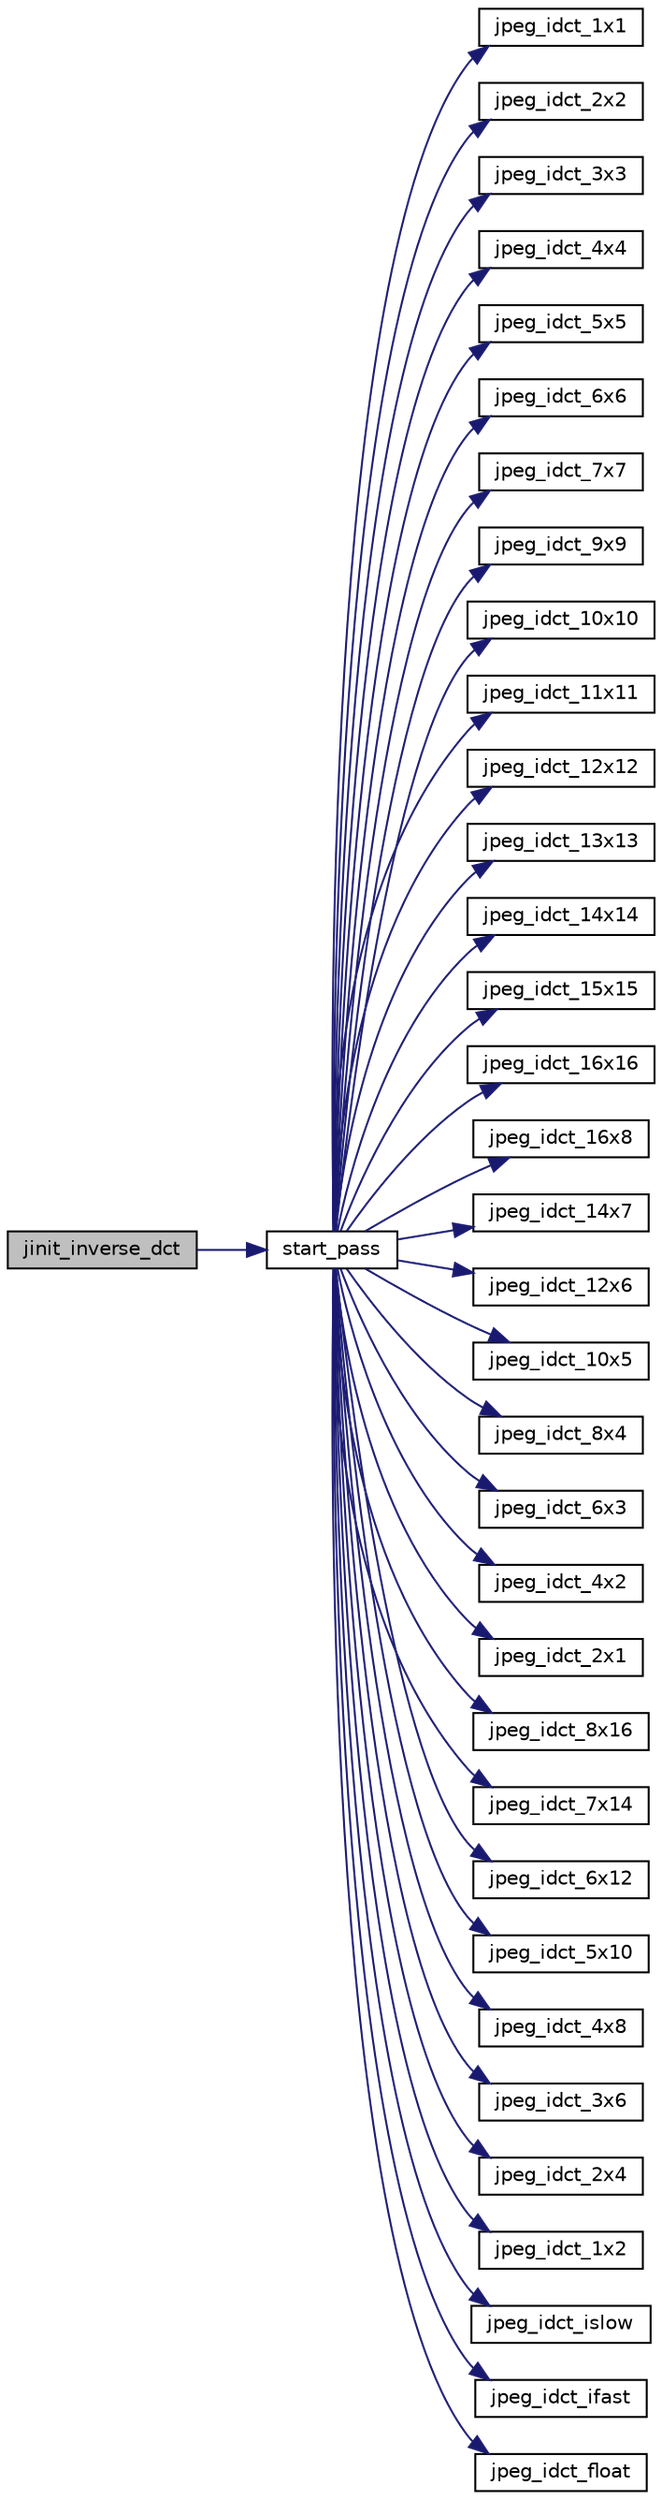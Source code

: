 digraph "jinit_inverse_dct"
{
 // LATEX_PDF_SIZE
  bgcolor="transparent";
  edge [fontname="Helvetica",fontsize="10",labelfontname="Helvetica",labelfontsize="10"];
  node [fontname="Helvetica",fontsize="10",shape=record];
  rankdir="LR";
  Node0 [label="jinit_inverse_dct",height=0.2,width=0.4,color="black", fillcolor="grey75", style="filled", fontcolor="black",tooltip=" "];
  Node0 -> Node1 [color="midnightblue",fontsize="10",style="solid",fontname="Helvetica"];
  Node1 [label="start_pass",height=0.2,width=0.4,color="black",URL="$jddctmgr_8c.html#a1964f006adb8fb80f57e455f6452aec1",tooltip=" "];
  Node1 -> Node2 [color="midnightblue",fontsize="10",style="solid",fontname="Helvetica"];
  Node2 [label="jpeg_idct_1x1",height=0.2,width=0.4,color="black",URL="$jidctint_8c.html#af9a63c07412baa2e94f4d39166ef6e3a",tooltip=" "];
  Node1 -> Node3 [color="midnightblue",fontsize="10",style="solid",fontname="Helvetica"];
  Node3 [label="jpeg_idct_2x2",height=0.2,width=0.4,color="black",URL="$jidctint_8c.html#a5b1d86f9a273e76c234cf68d21c1dc3d",tooltip=" "];
  Node1 -> Node4 [color="midnightblue",fontsize="10",style="solid",fontname="Helvetica"];
  Node4 [label="jpeg_idct_3x3",height=0.2,width=0.4,color="black",URL="$jidctint_8c.html#adef0e9f7803636f44d683fbe4e243a78",tooltip=" "];
  Node1 -> Node5 [color="midnightblue",fontsize="10",style="solid",fontname="Helvetica"];
  Node5 [label="jpeg_idct_4x4",height=0.2,width=0.4,color="black",URL="$jidctint_8c.html#a8fa3fcc5db2609416230cde10a9423d3",tooltip=" "];
  Node1 -> Node6 [color="midnightblue",fontsize="10",style="solid",fontname="Helvetica"];
  Node6 [label="jpeg_idct_5x5",height=0.2,width=0.4,color="black",URL="$jidctint_8c.html#a5c4727fe6b90a5d1ab047dc2d339fd59",tooltip=" "];
  Node1 -> Node7 [color="midnightblue",fontsize="10",style="solid",fontname="Helvetica"];
  Node7 [label="jpeg_idct_6x6",height=0.2,width=0.4,color="black",URL="$jidctint_8c.html#a7cd697c58de0b29bd830a1ae44ddacbb",tooltip=" "];
  Node1 -> Node8 [color="midnightblue",fontsize="10",style="solid",fontname="Helvetica"];
  Node8 [label="jpeg_idct_7x7",height=0.2,width=0.4,color="black",URL="$jidctint_8c.html#a09595563f29f5a7b4000521b53b3eb54",tooltip=" "];
  Node1 -> Node9 [color="midnightblue",fontsize="10",style="solid",fontname="Helvetica"];
  Node9 [label="jpeg_idct_9x9",height=0.2,width=0.4,color="black",URL="$jidctint_8c.html#a7b14bfe71bdee9e6451dd59375d2d0ca",tooltip=" "];
  Node1 -> Node10 [color="midnightblue",fontsize="10",style="solid",fontname="Helvetica"];
  Node10 [label="jpeg_idct_10x10",height=0.2,width=0.4,color="black",URL="$jidctint_8c.html#a960c8c676a4973b83d00cd920ae7882b",tooltip=" "];
  Node1 -> Node11 [color="midnightblue",fontsize="10",style="solid",fontname="Helvetica"];
  Node11 [label="jpeg_idct_11x11",height=0.2,width=0.4,color="black",URL="$jidctint_8c.html#a6da1348e92f995dfd23ca95c8ebc3178",tooltip=" "];
  Node1 -> Node12 [color="midnightblue",fontsize="10",style="solid",fontname="Helvetica"];
  Node12 [label="jpeg_idct_12x12",height=0.2,width=0.4,color="black",URL="$jidctint_8c.html#ac41005594866cfe25de4fb444de5e3b9",tooltip=" "];
  Node1 -> Node13 [color="midnightblue",fontsize="10",style="solid",fontname="Helvetica"];
  Node13 [label="jpeg_idct_13x13",height=0.2,width=0.4,color="black",URL="$jidctint_8c.html#af095e803e9b67e9d63d2d74f3388bcaa",tooltip=" "];
  Node1 -> Node14 [color="midnightblue",fontsize="10",style="solid",fontname="Helvetica"];
  Node14 [label="jpeg_idct_14x14",height=0.2,width=0.4,color="black",URL="$jidctint_8c.html#a37782f51f33c9a56c8d028bd3f6f0520",tooltip=" "];
  Node1 -> Node15 [color="midnightblue",fontsize="10",style="solid",fontname="Helvetica"];
  Node15 [label="jpeg_idct_15x15",height=0.2,width=0.4,color="black",URL="$jidctint_8c.html#ad19631562a83bb02ccb294c9a6e8b326",tooltip=" "];
  Node1 -> Node16 [color="midnightblue",fontsize="10",style="solid",fontname="Helvetica"];
  Node16 [label="jpeg_idct_16x16",height=0.2,width=0.4,color="black",URL="$jidctint_8c.html#ab56e97e1538d345e4871267f3d6e8590",tooltip=" "];
  Node1 -> Node17 [color="midnightblue",fontsize="10",style="solid",fontname="Helvetica"];
  Node17 [label="jpeg_idct_16x8",height=0.2,width=0.4,color="black",URL="$jidctint_8c.html#adf541a1dc2199d7cd66e8c32a61210f0",tooltip=" "];
  Node1 -> Node18 [color="midnightblue",fontsize="10",style="solid",fontname="Helvetica"];
  Node18 [label="jpeg_idct_14x7",height=0.2,width=0.4,color="black",URL="$jidctint_8c.html#a0d16345034a36c703e38828456815ccd",tooltip=" "];
  Node1 -> Node19 [color="midnightblue",fontsize="10",style="solid",fontname="Helvetica"];
  Node19 [label="jpeg_idct_12x6",height=0.2,width=0.4,color="black",URL="$jidctint_8c.html#a8bf7209e5e781992e74f654e7ea0473f",tooltip=" "];
  Node1 -> Node20 [color="midnightblue",fontsize="10",style="solid",fontname="Helvetica"];
  Node20 [label="jpeg_idct_10x5",height=0.2,width=0.4,color="black",URL="$jidctint_8c.html#ab57c9406ad80af22fa7116b2030f6843",tooltip=" "];
  Node1 -> Node21 [color="midnightblue",fontsize="10",style="solid",fontname="Helvetica"];
  Node21 [label="jpeg_idct_8x4",height=0.2,width=0.4,color="black",URL="$jidctint_8c.html#a5f483d1f8b4bfe19c0f5534d0bd4bf9f",tooltip=" "];
  Node1 -> Node22 [color="midnightblue",fontsize="10",style="solid",fontname="Helvetica"];
  Node22 [label="jpeg_idct_6x3",height=0.2,width=0.4,color="black",URL="$jidctint_8c.html#ac15da9cee838eb352535f4079fee9417",tooltip=" "];
  Node1 -> Node23 [color="midnightblue",fontsize="10",style="solid",fontname="Helvetica"];
  Node23 [label="jpeg_idct_4x2",height=0.2,width=0.4,color="black",URL="$jidctint_8c.html#a16f8d86b2de229af8a9b033e611a65dd",tooltip=" "];
  Node1 -> Node24 [color="midnightblue",fontsize="10",style="solid",fontname="Helvetica"];
  Node24 [label="jpeg_idct_2x1",height=0.2,width=0.4,color="black",URL="$jidctint_8c.html#af79a4d077b02f81593794829a13e1efb",tooltip=" "];
  Node1 -> Node25 [color="midnightblue",fontsize="10",style="solid",fontname="Helvetica"];
  Node25 [label="jpeg_idct_8x16",height=0.2,width=0.4,color="black",URL="$jidctint_8c.html#a9d001a856aa89a4983fe82df349c2a10",tooltip=" "];
  Node1 -> Node26 [color="midnightblue",fontsize="10",style="solid",fontname="Helvetica"];
  Node26 [label="jpeg_idct_7x14",height=0.2,width=0.4,color="black",URL="$jidctint_8c.html#a4910ad4abb00bb92a1ddd7a63e8e9702",tooltip=" "];
  Node1 -> Node27 [color="midnightblue",fontsize="10",style="solid",fontname="Helvetica"];
  Node27 [label="jpeg_idct_6x12",height=0.2,width=0.4,color="black",URL="$jidctint_8c.html#a59ffa274caa7d5898fd98870a4d121d5",tooltip=" "];
  Node1 -> Node28 [color="midnightblue",fontsize="10",style="solid",fontname="Helvetica"];
  Node28 [label="jpeg_idct_5x10",height=0.2,width=0.4,color="black",URL="$jidctint_8c.html#a31ed74386c71125a0a37891ca79d6f9b",tooltip=" "];
  Node1 -> Node29 [color="midnightblue",fontsize="10",style="solid",fontname="Helvetica"];
  Node29 [label="jpeg_idct_4x8",height=0.2,width=0.4,color="black",URL="$jidctint_8c.html#a26ea115f895e54bcd825c2522f83aa01",tooltip=" "];
  Node1 -> Node30 [color="midnightblue",fontsize="10",style="solid",fontname="Helvetica"];
  Node30 [label="jpeg_idct_3x6",height=0.2,width=0.4,color="black",URL="$jidctint_8c.html#ab42b2d7c3a0da1be92897a54627266c0",tooltip=" "];
  Node1 -> Node31 [color="midnightblue",fontsize="10",style="solid",fontname="Helvetica"];
  Node31 [label="jpeg_idct_2x4",height=0.2,width=0.4,color="black",URL="$jidctint_8c.html#a7a503c65f047804c55841c549b5e0c37",tooltip=" "];
  Node1 -> Node32 [color="midnightblue",fontsize="10",style="solid",fontname="Helvetica"];
  Node32 [label="jpeg_idct_1x2",height=0.2,width=0.4,color="black",URL="$jidctint_8c.html#ad911fb37f1e7c14abd8847b4cc35f4de",tooltip=" "];
  Node1 -> Node33 [color="midnightblue",fontsize="10",style="solid",fontname="Helvetica"];
  Node33 [label="jpeg_idct_islow",height=0.2,width=0.4,color="black",URL="$jidctint_8c.html#a744cd9ce29e044d436c454996bf1f6b6",tooltip=" "];
  Node1 -> Node34 [color="midnightblue",fontsize="10",style="solid",fontname="Helvetica"];
  Node34 [label="jpeg_idct_ifast",height=0.2,width=0.4,color="black",URL="$jidctfst_8c.html#a07c33cfab3e6e41831ecbcd883a38998",tooltip=" "];
  Node1 -> Node35 [color="midnightblue",fontsize="10",style="solid",fontname="Helvetica"];
  Node35 [label="jpeg_idct_float",height=0.2,width=0.4,color="black",URL="$jidctflt_8c.html#a38adfd755f3c9aa80b84fe0f62306229",tooltip=" "];
}
